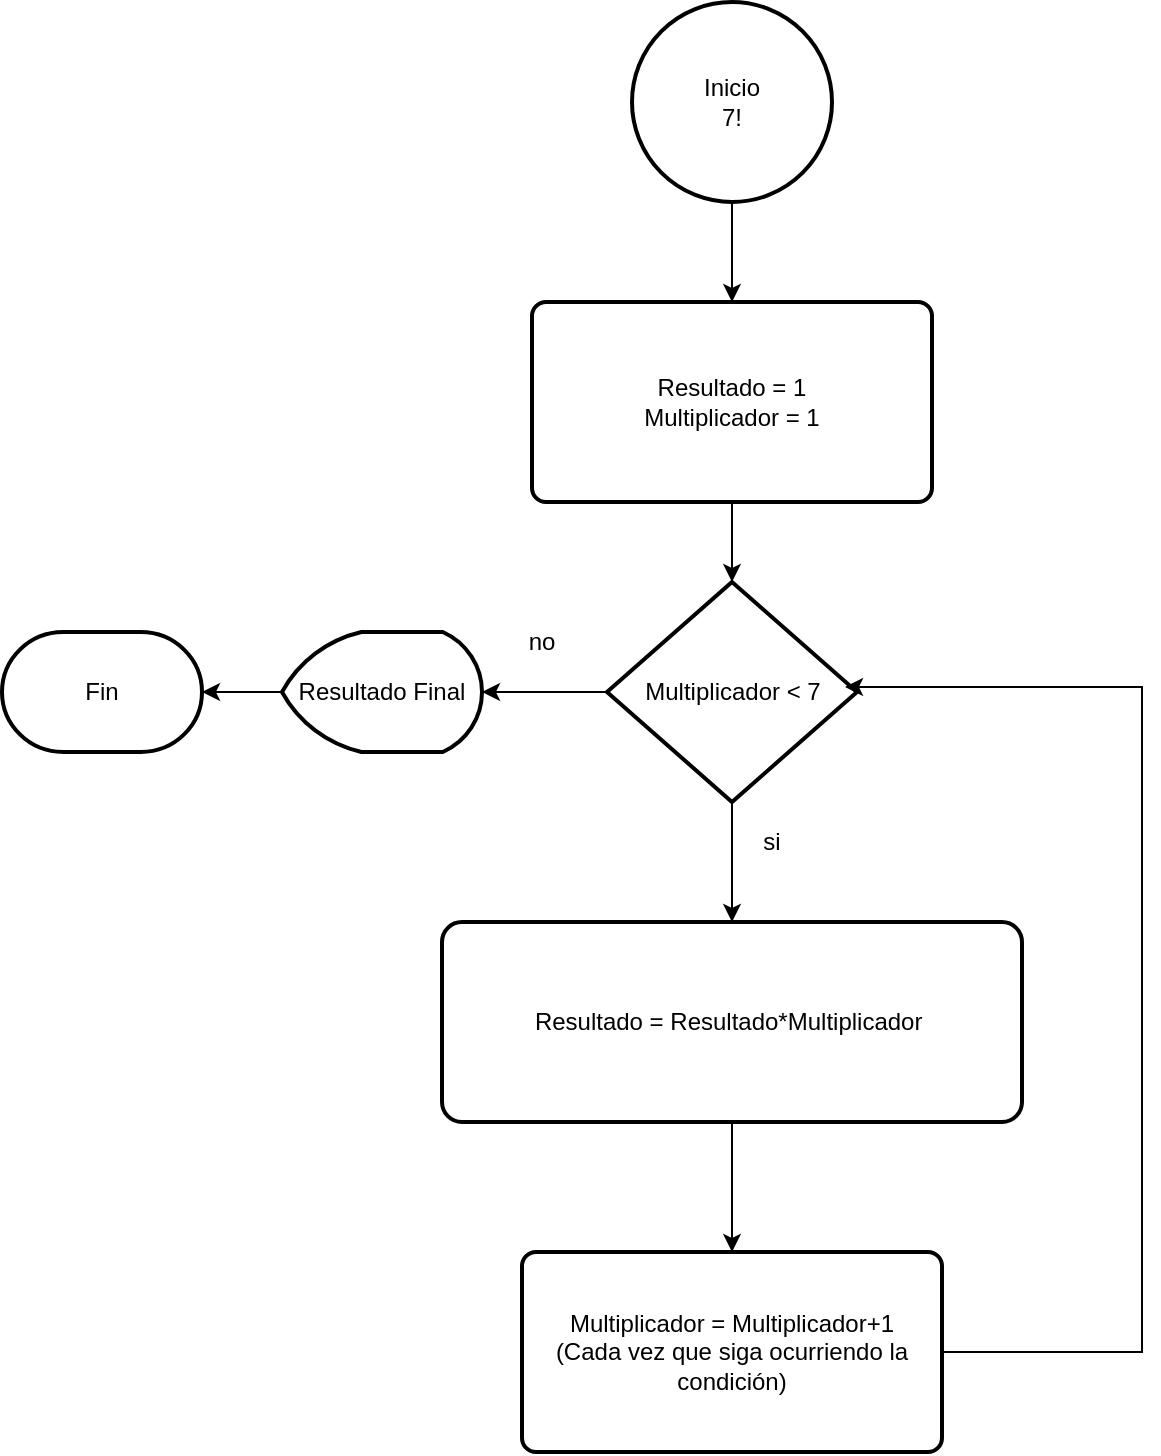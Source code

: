<mxfile version="20.8.23" type="device"><diagram name="Página-1" id="7QXaKhtHMpR9rrxpC7fT"><mxGraphModel dx="1194" dy="554" grid="1" gridSize="10" guides="1" tooltips="1" connect="1" arrows="1" fold="1" page="1" pageScale="1" pageWidth="827" pageHeight="1169" math="0" shadow="0"><root><mxCell id="0"/><mxCell id="1" parent="0"/><mxCell id="mD6kPIwr2cXNicVkuWa2-87" value="" style="edgeStyle=orthogonalEdgeStyle;rounded=0;orthogonalLoop=1;jettySize=auto;html=1;" parent="1" source="mD6kPIwr2cXNicVkuWa2-75" edge="1"><mxGeometry relative="1" as="geometry"><mxPoint x="340" y="385" as="targetPoint"/></mxGeometry></mxCell><mxCell id="mD6kPIwr2cXNicVkuWa2-93" value="" style="edgeStyle=orthogonalEdgeStyle;rounded=0;orthogonalLoop=1;jettySize=auto;html=1;" parent="1" source="mD6kPIwr2cXNicVkuWa2-75" target="mD6kPIwr2cXNicVkuWa2-92" edge="1"><mxGeometry relative="1" as="geometry"/></mxCell><mxCell id="mD6kPIwr2cXNicVkuWa2-75" value="Multiplicador &amp;lt; 7" style="strokeWidth=2;html=1;shape=mxgraph.flowchart.decision;whiteSpace=wrap;" parent="1" vertex="1"><mxGeometry x="402.5" y="330" width="125" height="110" as="geometry"/></mxCell><mxCell id="mD6kPIwr2cXNicVkuWa2-76" value="si" style="text;strokeColor=none;align=center;fillColor=none;html=1;verticalAlign=middle;whiteSpace=wrap;rounded=0;" parent="1" vertex="1"><mxGeometry x="455" y="445" width="60" height="30" as="geometry"/></mxCell><mxCell id="mD6kPIwr2cXNicVkuWa2-79" value="no" style="text;strokeColor=none;align=center;fillColor=none;html=1;verticalAlign=middle;whiteSpace=wrap;rounded=0;" parent="1" vertex="1"><mxGeometry x="340" y="345" width="60" height="30" as="geometry"/></mxCell><mxCell id="nDE3nIqnPkZ1isBQrclq-2" value="" style="edgeStyle=orthogonalEdgeStyle;rounded=0;orthogonalLoop=1;jettySize=auto;html=1;" edge="1" parent="1" source="mD6kPIwr2cXNicVkuWa2-86"><mxGeometry relative="1" as="geometry"><mxPoint x="200" y="385" as="targetPoint"/></mxGeometry></mxCell><mxCell id="mD6kPIwr2cXNicVkuWa2-86" value="Resultado Final" style="strokeWidth=2;html=1;shape=mxgraph.flowchart.display;whiteSpace=wrap;" parent="1" vertex="1"><mxGeometry x="240" y="355" width="100" height="60" as="geometry"/></mxCell><mxCell id="nDE3nIqnPkZ1isBQrclq-3" value="" style="edgeStyle=orthogonalEdgeStyle;rounded=0;orthogonalLoop=1;jettySize=auto;html=1;" edge="1" parent="1" source="mD6kPIwr2cXNicVkuWa2-89" target="mD6kPIwr2cXNicVkuWa2-75"><mxGeometry relative="1" as="geometry"/></mxCell><mxCell id="mD6kPIwr2cXNicVkuWa2-89" value="Resultado = 1&lt;br style=&quot;border-color: var(--border-color);&quot;&gt;Multiplicador = 1" style="rounded=1;whiteSpace=wrap;html=1;absoluteArcSize=1;arcSize=14;strokeWidth=2;" parent="1" vertex="1"><mxGeometry x="365" y="190" width="200" height="100" as="geometry"/></mxCell><mxCell id="mD6kPIwr2cXNicVkuWa2-91" value="" style="edgeStyle=orthogonalEdgeStyle;rounded=0;orthogonalLoop=1;jettySize=auto;html=1;" parent="1" source="mD6kPIwr2cXNicVkuWa2-90" edge="1"><mxGeometry relative="1" as="geometry"><Array as="points"><mxPoint x="465" y="160"/><mxPoint x="465" y="160"/></Array><mxPoint x="465" y="190" as="targetPoint"/></mxGeometry></mxCell><mxCell id="mD6kPIwr2cXNicVkuWa2-90" value="Inicio&lt;br&gt;7!" style="strokeWidth=2;html=1;shape=mxgraph.flowchart.start_2;whiteSpace=wrap;" parent="1" vertex="1"><mxGeometry x="415" y="40" width="100" height="100" as="geometry"/></mxCell><mxCell id="mD6kPIwr2cXNicVkuWa2-95" value="" style="edgeStyle=orthogonalEdgeStyle;rounded=0;orthogonalLoop=1;jettySize=auto;html=1;" parent="1" source="mD6kPIwr2cXNicVkuWa2-92" target="mD6kPIwr2cXNicVkuWa2-94" edge="1"><mxGeometry relative="1" as="geometry"/></mxCell><mxCell id="mD6kPIwr2cXNicVkuWa2-92" value="Resultado = Resultado*Multiplicador&amp;nbsp;" style="rounded=1;whiteSpace=wrap;html=1;absoluteArcSize=1;arcSize=20;strokeWidth=2;" parent="1" vertex="1"><mxGeometry x="320" y="500" width="290" height="100" as="geometry"/></mxCell><mxCell id="mD6kPIwr2cXNicVkuWa2-96" style="edgeStyle=orthogonalEdgeStyle;rounded=0;orthogonalLoop=1;jettySize=auto;html=1;entryX=0.952;entryY=0.477;entryDx=0;entryDy=0;entryPerimeter=0;" parent="1" source="mD6kPIwr2cXNicVkuWa2-94" target="mD6kPIwr2cXNicVkuWa2-75" edge="1"><mxGeometry relative="1" as="geometry"><Array as="points"><mxPoint x="670" y="715"/><mxPoint x="670" y="383"/></Array></mxGeometry></mxCell><mxCell id="mD6kPIwr2cXNicVkuWa2-94" value="Multiplicador = Multiplicador+1&lt;br&gt;(Cada vez que siga ocurriendo la condición)" style="rounded=1;whiteSpace=wrap;html=1;absoluteArcSize=1;arcSize=14;strokeWidth=2;" parent="1" vertex="1"><mxGeometry x="360" y="665" width="210" height="100" as="geometry"/></mxCell><mxCell id="nDE3nIqnPkZ1isBQrclq-1" value="Fin" style="strokeWidth=2;html=1;shape=mxgraph.flowchart.terminator;whiteSpace=wrap;" vertex="1" parent="1"><mxGeometry x="100" y="355" width="100" height="60" as="geometry"/></mxCell></root></mxGraphModel></diagram></mxfile>